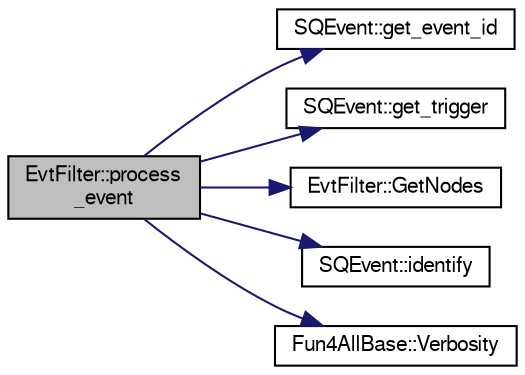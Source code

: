 digraph "EvtFilter::process_event"
{
  bgcolor="transparent";
  edge [fontname="FreeSans",fontsize="10",labelfontname="FreeSans",labelfontsize="10"];
  node [fontname="FreeSans",fontsize="10",shape=record];
  rankdir="LR";
  Node1 [label="EvtFilter::process\l_event",height=0.2,width=0.4,color="black", fillcolor="grey75", style="filled" fontcolor="black"];
  Node1 -> Node2 [color="midnightblue",fontsize="10",style="solid",fontname="FreeSans"];
  Node2 [label="SQEvent::get_event_id",height=0.2,width=0.4,color="black",URL="$d9/dd7/classSQEvent.html#ae99eb349fe38c0a3e655cadeecb8772a"];
  Node1 -> Node3 [color="midnightblue",fontsize="10",style="solid",fontname="FreeSans"];
  Node3 [label="SQEvent::get_trigger",height=0.2,width=0.4,color="black",URL="$d9/dd7/classSQEvent.html#a7965e4398ca4e41dc4133a958b3caa29"];
  Node1 -> Node4 [color="midnightblue",fontsize="10",style="solid",fontname="FreeSans"];
  Node4 [label="EvtFilter::GetNodes",height=0.2,width=0.4,color="black",URL="$d1/dbd/classEvtFilter.html#ab38e5b5941e7a34fa55dffe7120527ca"];
  Node1 -> Node5 [color="midnightblue",fontsize="10",style="solid",fontname="FreeSans"];
  Node5 [label="SQEvent::identify",height=0.2,width=0.4,color="black",URL="$d9/dd7/classSQEvent.html#a7499c02aa83432effd6d762a4c5b1830"];
  Node1 -> Node6 [color="midnightblue",fontsize="10",style="solid",fontname="FreeSans"];
  Node6 [label="Fun4AllBase::Verbosity",height=0.2,width=0.4,color="black",URL="$d5/dec/classFun4AllBase.html#a8a5c77a92bdac6bc043476e132379a40",tooltip="Gets the verbosity of this module. "];
}

